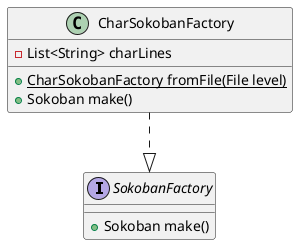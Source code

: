 @startuml

interface SokobanFactory
{
    + Sokoban make()
}
class CharSokobanFactory
{
    + {static} CharSokobanFactory fromFile(File level)
    - List<String> charLines
    + Sokoban make()
}

CharSokobanFactory ..|> SokobanFactory

@enduml